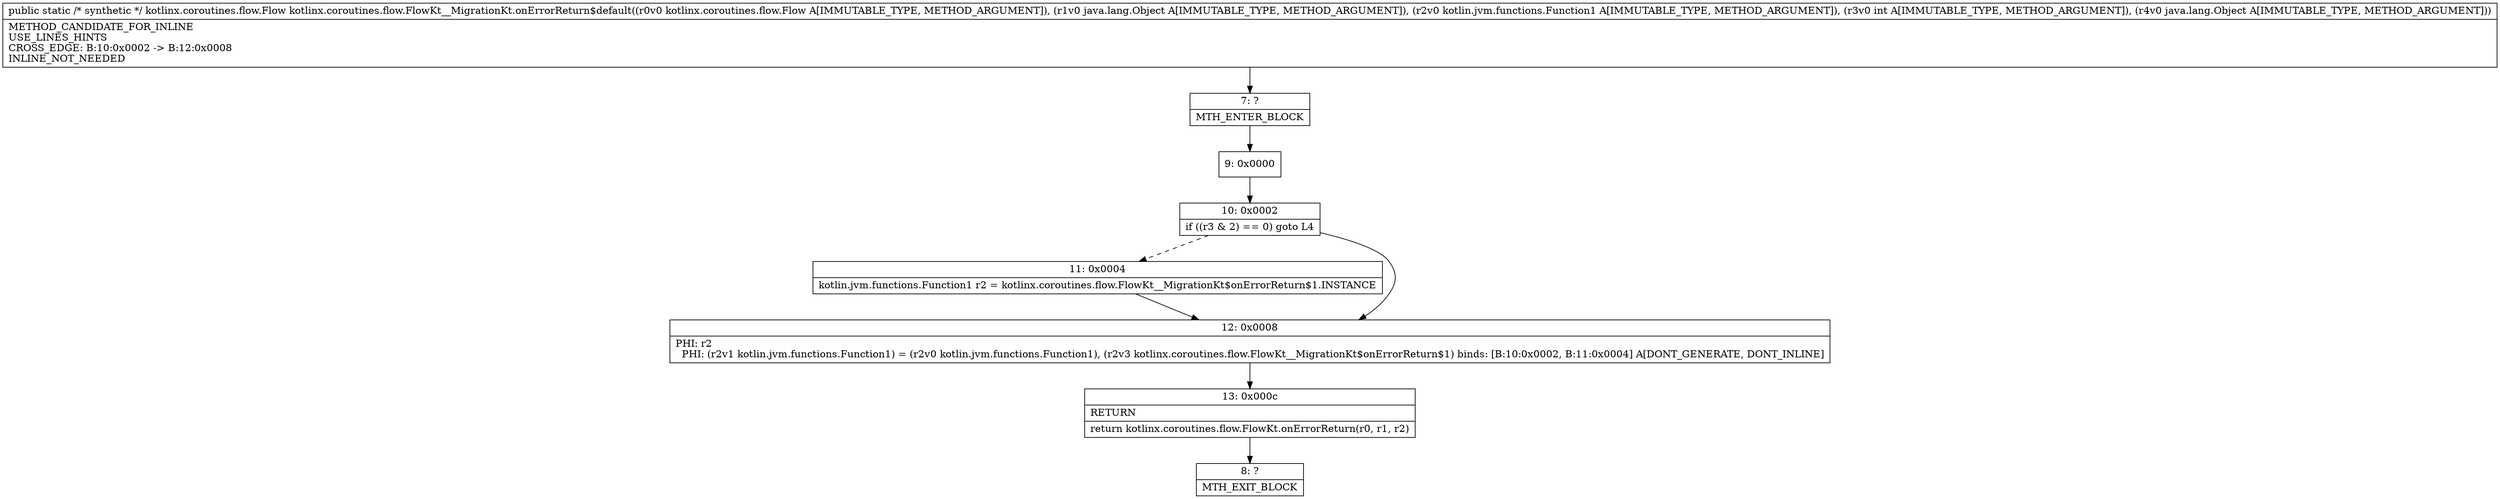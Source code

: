 digraph "CFG forkotlinx.coroutines.flow.FlowKt__MigrationKt.onErrorReturn$default(Lkotlinx\/coroutines\/flow\/Flow;Ljava\/lang\/Object;Lkotlin\/jvm\/functions\/Function1;ILjava\/lang\/Object;)Lkotlinx\/coroutines\/flow\/Flow;" {
Node_7 [shape=record,label="{7\:\ ?|MTH_ENTER_BLOCK\l}"];
Node_9 [shape=record,label="{9\:\ 0x0000}"];
Node_10 [shape=record,label="{10\:\ 0x0002|if ((r3 & 2) == 0) goto L4\l}"];
Node_11 [shape=record,label="{11\:\ 0x0004|kotlin.jvm.functions.Function1 r2 = kotlinx.coroutines.flow.FlowKt__MigrationKt$onErrorReturn$1.INSTANCE\l}"];
Node_12 [shape=record,label="{12\:\ 0x0008|PHI: r2 \l  PHI: (r2v1 kotlin.jvm.functions.Function1) = (r2v0 kotlin.jvm.functions.Function1), (r2v3 kotlinx.coroutines.flow.FlowKt__MigrationKt$onErrorReturn$1) binds: [B:10:0x0002, B:11:0x0004] A[DONT_GENERATE, DONT_INLINE]\l}"];
Node_13 [shape=record,label="{13\:\ 0x000c|RETURN\l|return kotlinx.coroutines.flow.FlowKt.onErrorReturn(r0, r1, r2)\l}"];
Node_8 [shape=record,label="{8\:\ ?|MTH_EXIT_BLOCK\l}"];
MethodNode[shape=record,label="{public static \/* synthetic *\/ kotlinx.coroutines.flow.Flow kotlinx.coroutines.flow.FlowKt__MigrationKt.onErrorReturn$default((r0v0 kotlinx.coroutines.flow.Flow A[IMMUTABLE_TYPE, METHOD_ARGUMENT]), (r1v0 java.lang.Object A[IMMUTABLE_TYPE, METHOD_ARGUMENT]), (r2v0 kotlin.jvm.functions.Function1 A[IMMUTABLE_TYPE, METHOD_ARGUMENT]), (r3v0 int A[IMMUTABLE_TYPE, METHOD_ARGUMENT]), (r4v0 java.lang.Object A[IMMUTABLE_TYPE, METHOD_ARGUMENT]))  | METHOD_CANDIDATE_FOR_INLINE\lUSE_LINES_HINTS\lCROSS_EDGE: B:10:0x0002 \-\> B:12:0x0008\lINLINE_NOT_NEEDED\l}"];
MethodNode -> Node_7;Node_7 -> Node_9;
Node_9 -> Node_10;
Node_10 -> Node_11[style=dashed];
Node_10 -> Node_12;
Node_11 -> Node_12;
Node_12 -> Node_13;
Node_13 -> Node_8;
}

